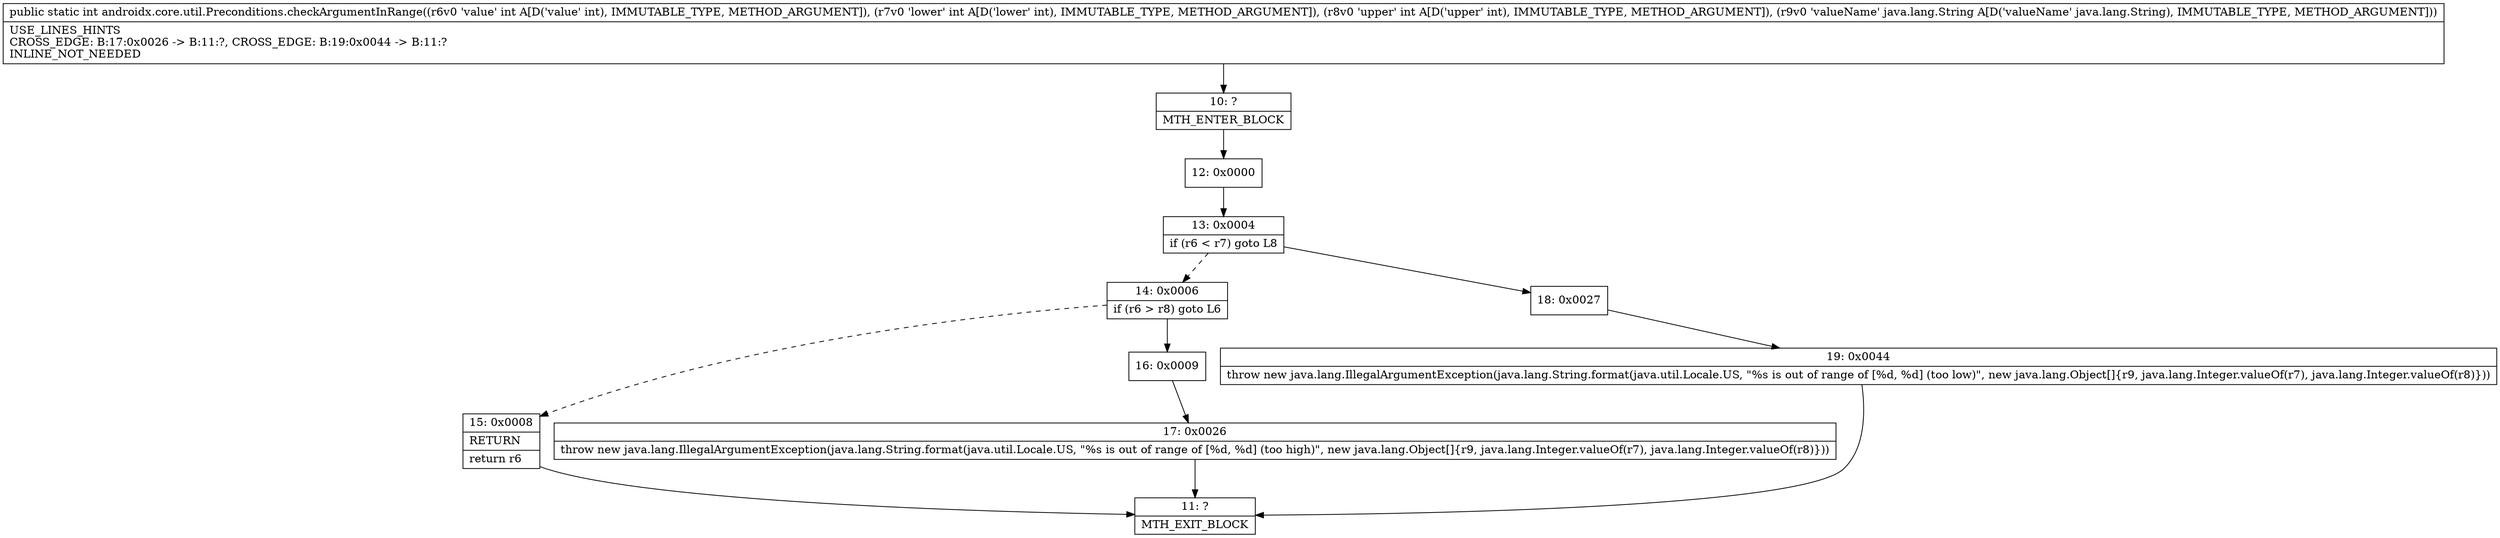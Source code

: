 digraph "CFG forandroidx.core.util.Preconditions.checkArgumentInRange(IIILjava\/lang\/String;)I" {
Node_10 [shape=record,label="{10\:\ ?|MTH_ENTER_BLOCK\l}"];
Node_12 [shape=record,label="{12\:\ 0x0000}"];
Node_13 [shape=record,label="{13\:\ 0x0004|if (r6 \< r7) goto L8\l}"];
Node_14 [shape=record,label="{14\:\ 0x0006|if (r6 \> r8) goto L6\l}"];
Node_15 [shape=record,label="{15\:\ 0x0008|RETURN\l|return r6\l}"];
Node_11 [shape=record,label="{11\:\ ?|MTH_EXIT_BLOCK\l}"];
Node_16 [shape=record,label="{16\:\ 0x0009}"];
Node_17 [shape=record,label="{17\:\ 0x0026|throw new java.lang.IllegalArgumentException(java.lang.String.format(java.util.Locale.US, \"%s is out of range of [%d, %d] (too high)\", new java.lang.Object[]\{r9, java.lang.Integer.valueOf(r7), java.lang.Integer.valueOf(r8)\}))\l}"];
Node_18 [shape=record,label="{18\:\ 0x0027}"];
Node_19 [shape=record,label="{19\:\ 0x0044|throw new java.lang.IllegalArgumentException(java.lang.String.format(java.util.Locale.US, \"%s is out of range of [%d, %d] (too low)\", new java.lang.Object[]\{r9, java.lang.Integer.valueOf(r7), java.lang.Integer.valueOf(r8)\}))\l}"];
MethodNode[shape=record,label="{public static int androidx.core.util.Preconditions.checkArgumentInRange((r6v0 'value' int A[D('value' int), IMMUTABLE_TYPE, METHOD_ARGUMENT]), (r7v0 'lower' int A[D('lower' int), IMMUTABLE_TYPE, METHOD_ARGUMENT]), (r8v0 'upper' int A[D('upper' int), IMMUTABLE_TYPE, METHOD_ARGUMENT]), (r9v0 'valueName' java.lang.String A[D('valueName' java.lang.String), IMMUTABLE_TYPE, METHOD_ARGUMENT]))  | USE_LINES_HINTS\lCROSS_EDGE: B:17:0x0026 \-\> B:11:?, CROSS_EDGE: B:19:0x0044 \-\> B:11:?\lINLINE_NOT_NEEDED\l}"];
MethodNode -> Node_10;Node_10 -> Node_12;
Node_12 -> Node_13;
Node_13 -> Node_14[style=dashed];
Node_13 -> Node_18;
Node_14 -> Node_15[style=dashed];
Node_14 -> Node_16;
Node_15 -> Node_11;
Node_16 -> Node_17;
Node_17 -> Node_11;
Node_18 -> Node_19;
Node_19 -> Node_11;
}

